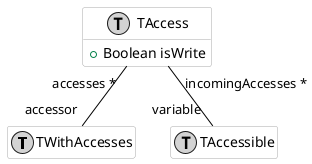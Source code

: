 @startumlhide empty membersskinparam class {  BackgroundColor white  ArrowColor black  BorderColor darkGray}class behavior1 as "TWithAccesses" << (T,lightGrey) >> {}class behavior2 as "TAccessible" << (T,lightGrey) >> {}class behavior3 as "TAccess" << (T,lightGrey) >> {	+ Boolean isWrite}behavior3 "accesses *" -[#black]- "accessor" behavior1behavior3 "incomingAccesses *" -[#black]- "variable" behavior2@enduml